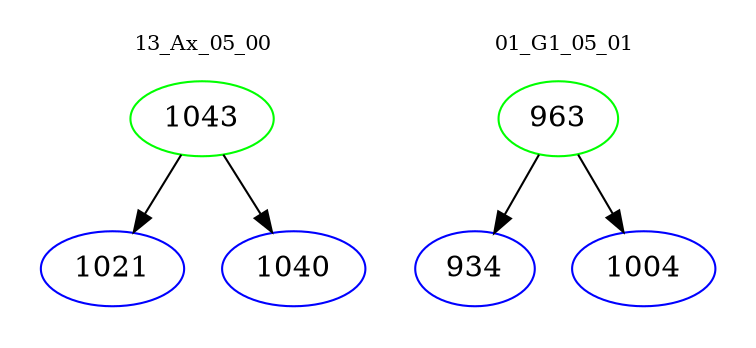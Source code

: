 digraph{
subgraph cluster_0 {
color = white
label = "13_Ax_05_00";
fontsize=10;
T0_1043 [label="1043", color="green"]
T0_1043 -> T0_1021 [color="black"]
T0_1021 [label="1021", color="blue"]
T0_1043 -> T0_1040 [color="black"]
T0_1040 [label="1040", color="blue"]
}
subgraph cluster_1 {
color = white
label = "01_G1_05_01";
fontsize=10;
T1_963 [label="963", color="green"]
T1_963 -> T1_934 [color="black"]
T1_934 [label="934", color="blue"]
T1_963 -> T1_1004 [color="black"]
T1_1004 [label="1004", color="blue"]
}
}

